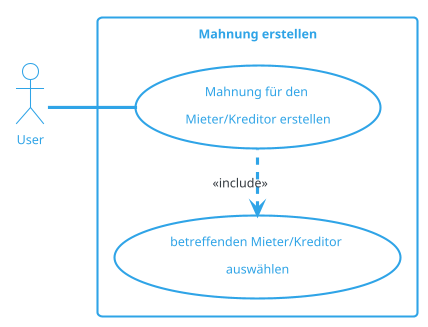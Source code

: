 @startuml MahnungErstellen
!theme cerulean-outline

left to right direction
actor "User" as fc
rectangle "Mahnung erstellen" {
  usecase "Mahnung für den \nMieter/Kreditor erstellen" as UC1
  usecase "betreffenden Mieter/Kreditor \nauswählen"as inc1

} 
fc -- UC1
UC1 .left.> inc1 : <<include>>
@enduml